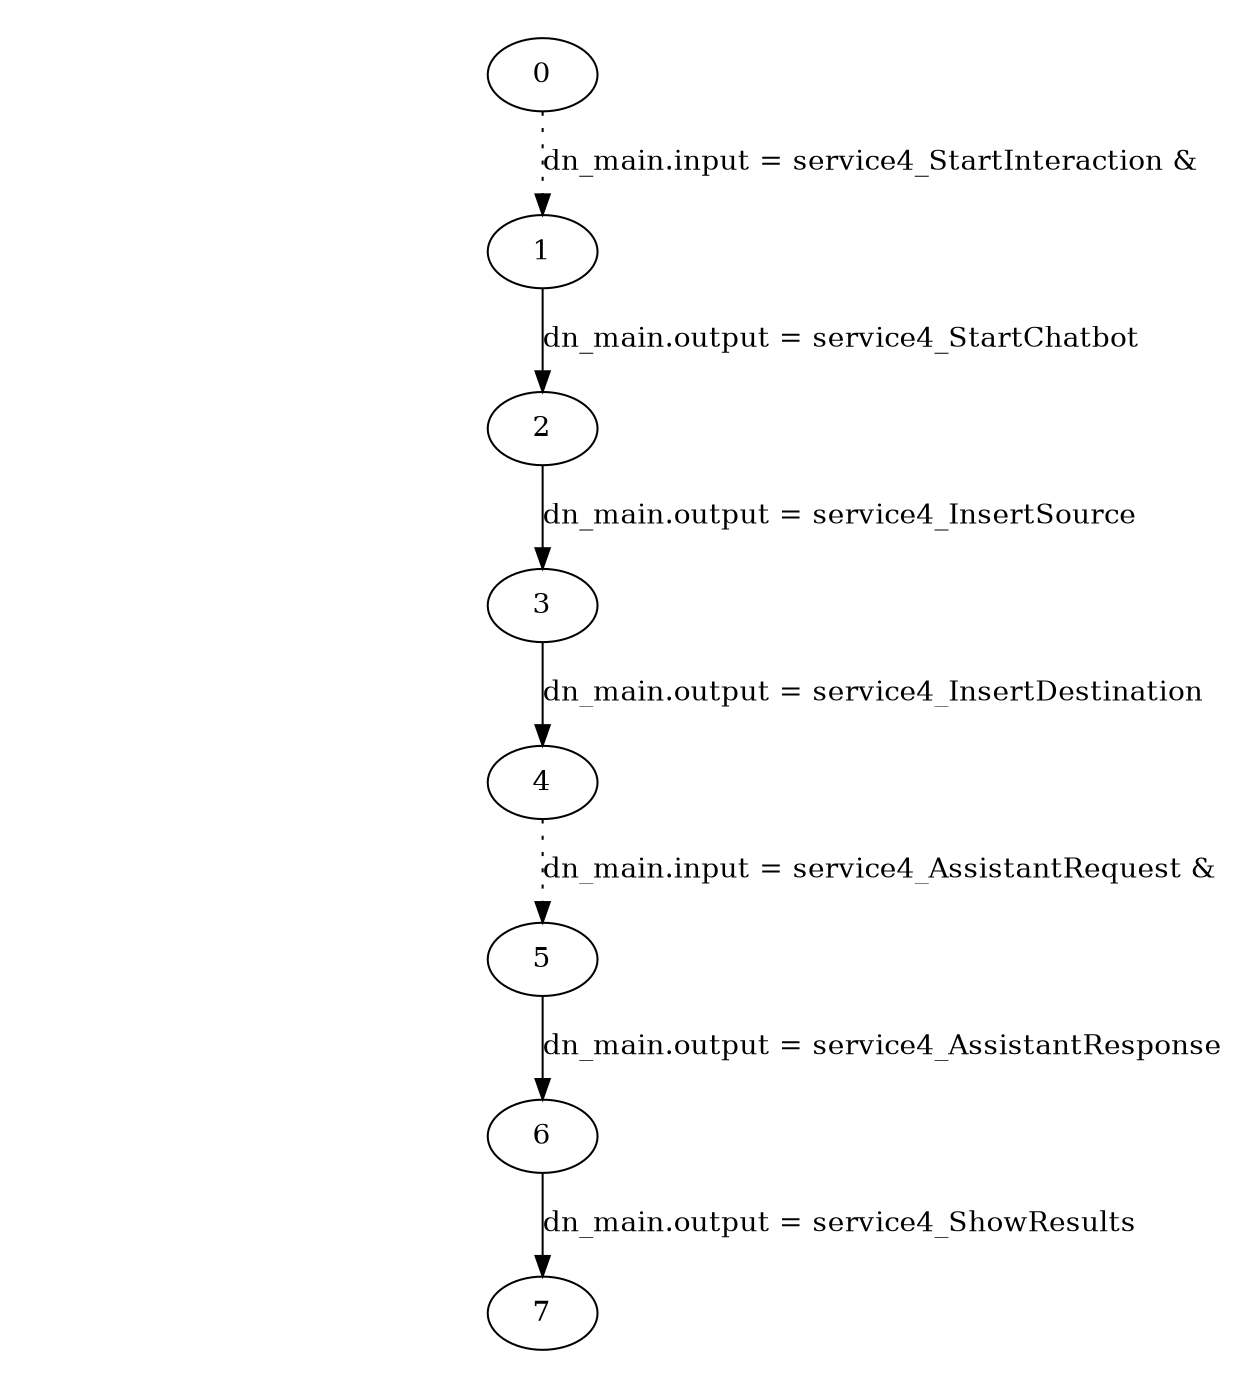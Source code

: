 digraph plan_fsm {
ratio="1.3";
margin="0.2";
size="8.0,11.4";
"0" -> "1" [style=dotted label="dn_main.input = service4_StartInteraction &\n"]
"1" -> "2" [label="dn_main.output = service4_StartChatbot"]
"2" -> "3" [label="dn_main.output = service4_InsertSource"]
"3" -> "4" [label="dn_main.output = service4_InsertDestination"]
"4" -> "5" [style=dotted label="dn_main.input = service4_AssistantRequest &\n"]
"5" -> "6" [label="dn_main.output = service4_AssistantResponse"]
"6" -> "7" [label="dn_main.output = service4_ShowResults"]
}

